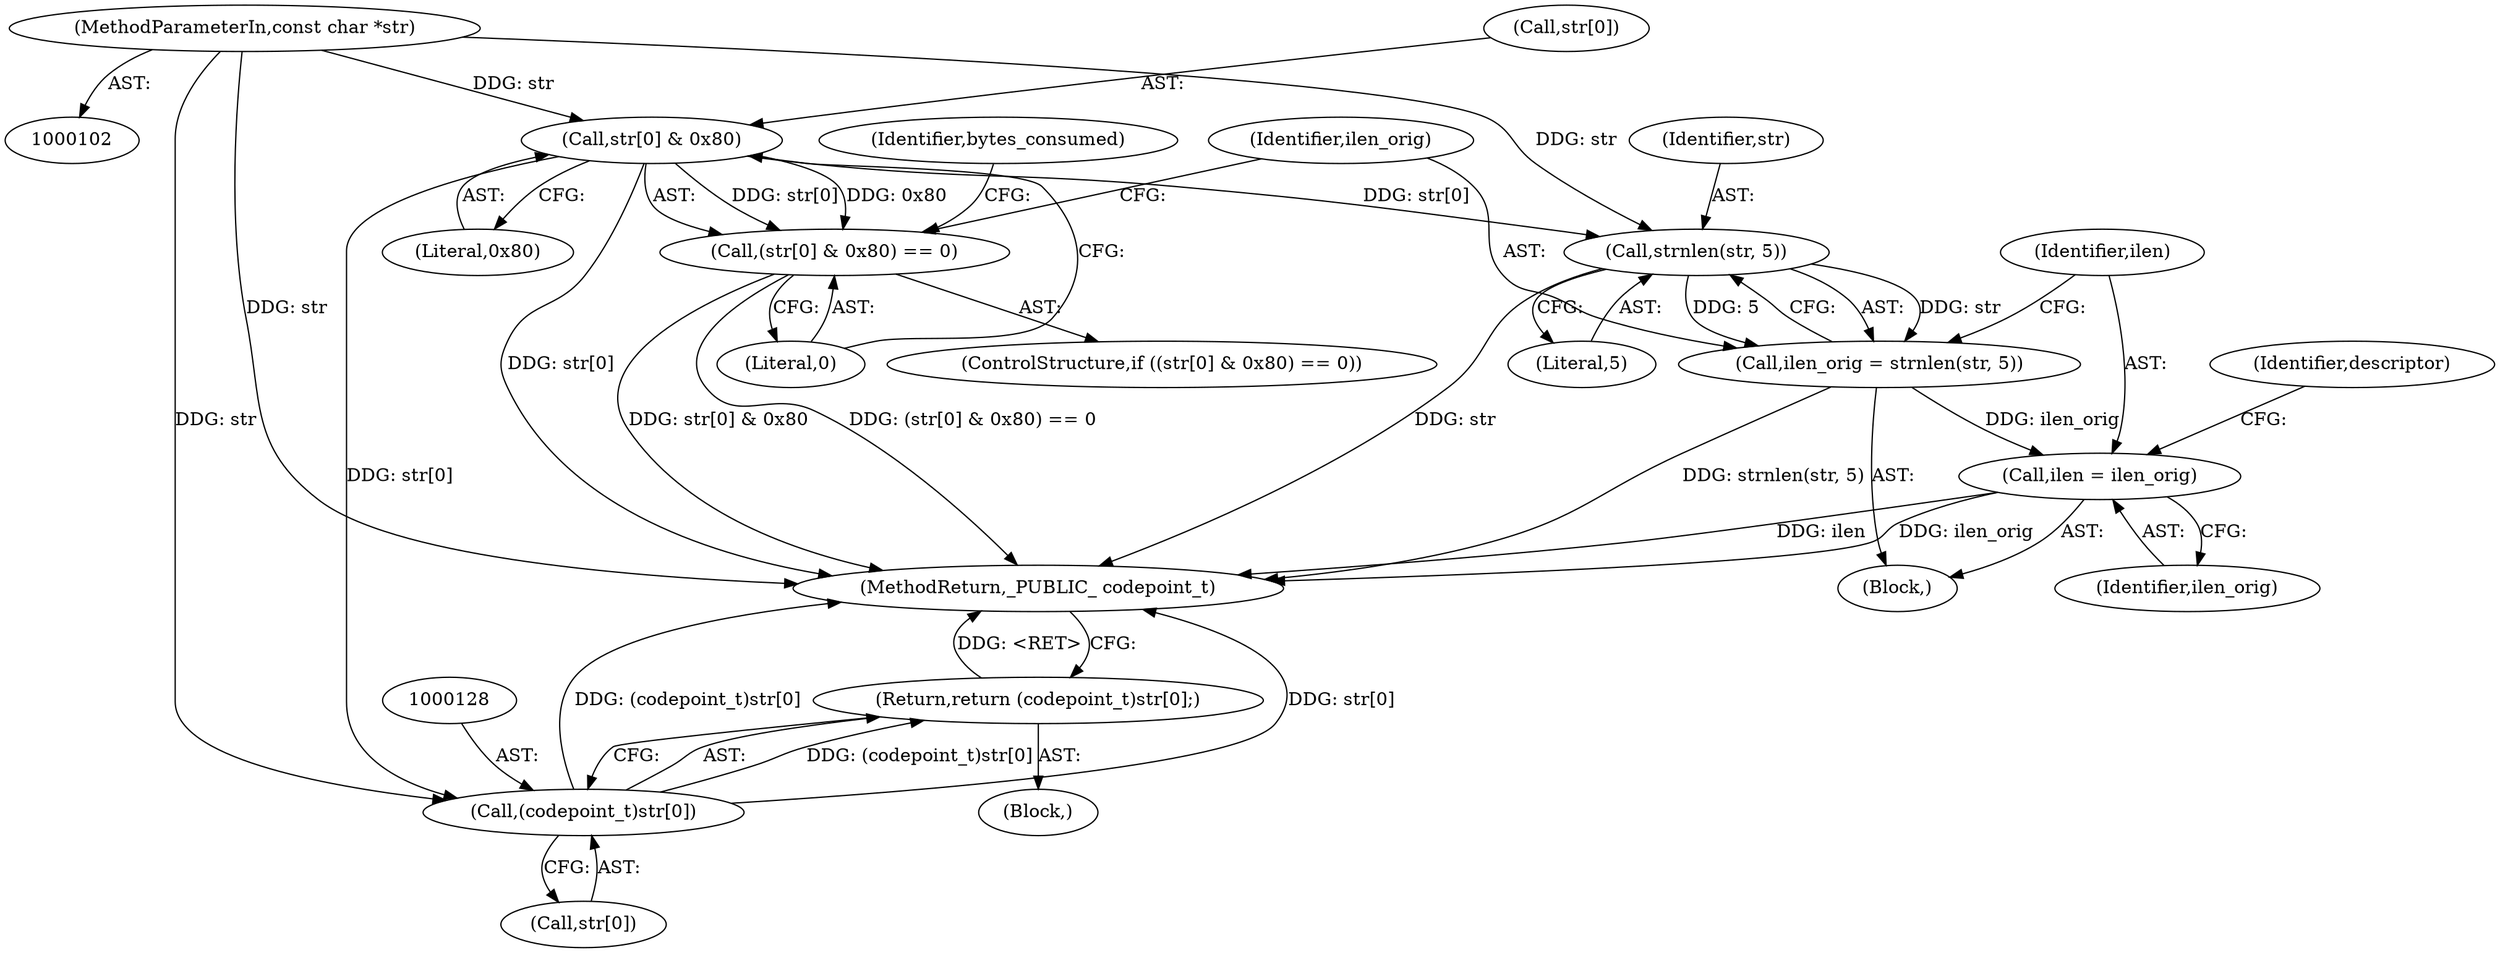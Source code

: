 digraph "1_samba_ba5dbda6d0174a59d221c45cca52ecd232820d48@array" {
"1000115" [label="(Call,str[0] & 0x80)"];
"1000104" [label="(MethodParameterIn,const char *str)"];
"1000114" [label="(Call,(str[0] & 0x80) == 0)"];
"1000127" [label="(Call,(codepoint_t)str[0])"];
"1000126" [label="(Return,return (codepoint_t)str[0];)"];
"1000134" [label="(Call,strnlen(str, 5))"];
"1000132" [label="(Call,ilen_orig = strnlen(str, 5))"];
"1000137" [label="(Call,ilen = ilen_orig)"];
"1000135" [label="(Identifier,str)"];
"1000138" [label="(Identifier,ilen)"];
"1000119" [label="(Literal,0x80)"];
"1000113" [label="(ControlStructure,if ((str[0] & 0x80) == 0))"];
"1000120" [label="(Literal,0)"];
"1000139" [label="(Identifier,ilen_orig)"];
"1000152" [label="(MethodReturn,_PUBLIC_ codepoint_t)"];
"1000104" [label="(MethodParameterIn,const char *str)"];
"1000107" [label="(Block,)"];
"1000116" [label="(Call,str[0])"];
"1000137" [label="(Call,ilen = ilen_orig)"];
"1000127" [label="(Call,(codepoint_t)str[0])"];
"1000132" [label="(Call,ilen_orig = strnlen(str, 5))"];
"1000115" [label="(Call,str[0] & 0x80)"];
"1000141" [label="(Identifier,descriptor)"];
"1000121" [label="(Block,)"];
"1000114" [label="(Call,(str[0] & 0x80) == 0)"];
"1000133" [label="(Identifier,ilen_orig)"];
"1000136" [label="(Literal,5)"];
"1000124" [label="(Identifier,bytes_consumed)"];
"1000126" [label="(Return,return (codepoint_t)str[0];)"];
"1000129" [label="(Call,str[0])"];
"1000134" [label="(Call,strnlen(str, 5))"];
"1000115" -> "1000114"  [label="AST: "];
"1000115" -> "1000119"  [label="CFG: "];
"1000116" -> "1000115"  [label="AST: "];
"1000119" -> "1000115"  [label="AST: "];
"1000120" -> "1000115"  [label="CFG: "];
"1000115" -> "1000152"  [label="DDG: str[0]"];
"1000115" -> "1000114"  [label="DDG: str[0]"];
"1000115" -> "1000114"  [label="DDG: 0x80"];
"1000104" -> "1000115"  [label="DDG: str"];
"1000115" -> "1000127"  [label="DDG: str[0]"];
"1000115" -> "1000134"  [label="DDG: str[0]"];
"1000104" -> "1000102"  [label="AST: "];
"1000104" -> "1000152"  [label="DDG: str"];
"1000104" -> "1000127"  [label="DDG: str"];
"1000104" -> "1000134"  [label="DDG: str"];
"1000114" -> "1000113"  [label="AST: "];
"1000114" -> "1000120"  [label="CFG: "];
"1000120" -> "1000114"  [label="AST: "];
"1000124" -> "1000114"  [label="CFG: "];
"1000133" -> "1000114"  [label="CFG: "];
"1000114" -> "1000152"  [label="DDG: (str[0] & 0x80) == 0"];
"1000114" -> "1000152"  [label="DDG: str[0] & 0x80"];
"1000127" -> "1000126"  [label="AST: "];
"1000127" -> "1000129"  [label="CFG: "];
"1000128" -> "1000127"  [label="AST: "];
"1000129" -> "1000127"  [label="AST: "];
"1000126" -> "1000127"  [label="CFG: "];
"1000127" -> "1000152"  [label="DDG: (codepoint_t)str[0]"];
"1000127" -> "1000152"  [label="DDG: str[0]"];
"1000127" -> "1000126"  [label="DDG: (codepoint_t)str[0]"];
"1000126" -> "1000121"  [label="AST: "];
"1000152" -> "1000126"  [label="CFG: "];
"1000126" -> "1000152"  [label="DDG: <RET>"];
"1000134" -> "1000132"  [label="AST: "];
"1000134" -> "1000136"  [label="CFG: "];
"1000135" -> "1000134"  [label="AST: "];
"1000136" -> "1000134"  [label="AST: "];
"1000132" -> "1000134"  [label="CFG: "];
"1000134" -> "1000152"  [label="DDG: str"];
"1000134" -> "1000132"  [label="DDG: str"];
"1000134" -> "1000132"  [label="DDG: 5"];
"1000132" -> "1000107"  [label="AST: "];
"1000133" -> "1000132"  [label="AST: "];
"1000138" -> "1000132"  [label="CFG: "];
"1000132" -> "1000152"  [label="DDG: strnlen(str, 5)"];
"1000132" -> "1000137"  [label="DDG: ilen_orig"];
"1000137" -> "1000107"  [label="AST: "];
"1000137" -> "1000139"  [label="CFG: "];
"1000138" -> "1000137"  [label="AST: "];
"1000139" -> "1000137"  [label="AST: "];
"1000141" -> "1000137"  [label="CFG: "];
"1000137" -> "1000152"  [label="DDG: ilen"];
"1000137" -> "1000152"  [label="DDG: ilen_orig"];
}
